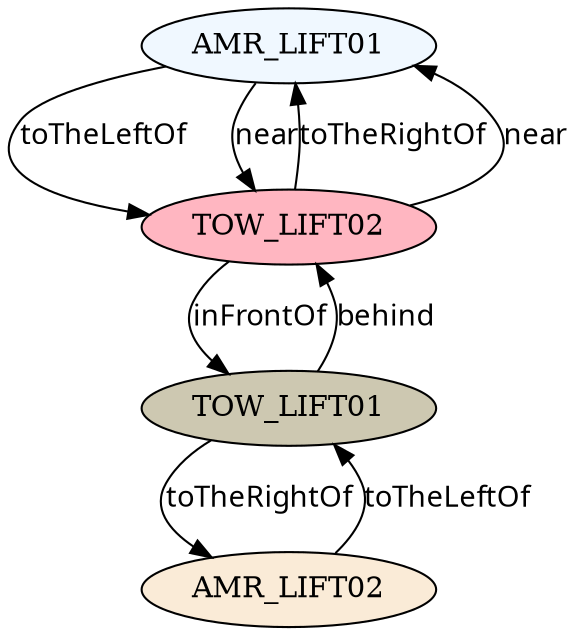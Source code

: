 // The Scene Graph
digraph {
	node [fillcolor=aliceblue style=filled]
	0 [label=AMR_LIFT01]
	node [fillcolor=antiquewhite style=filled]
	1 [label=AMR_LIFT02]
	node [fillcolor=cornsilk3 style=filled]
	2 [label=TOW_LIFT01]
	node [fillcolor=lightpink style=filled]
	3 [label=TOW_LIFT02]
	edge [color=black fontname=Sans style=filled]
	0 -> 3 [label=toTheLeftOf]
	0 -> 3 [label=near]
	1 -> 2 [label=toTheLeftOf]
	2 -> 1 [label=toTheRightOf]
	2 -> 3 [label=behind]
	3 -> 0 [label=toTheRightOf]
	3 -> 0 [label=near]
	3 -> 2 [label=inFrontOf]
}
